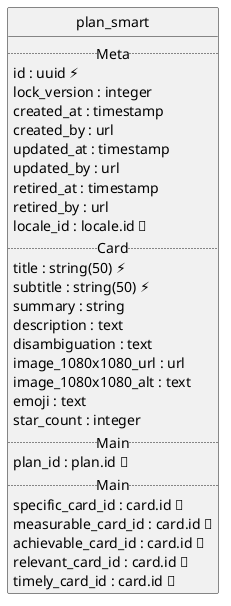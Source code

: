 @startuml uml
skinparam monochrome true
skinparam linetype ortho
hide circle

entity plan_smart {
  .. Meta ..
  id : uuid ⚡
  lock_version : integer
  created_at : timestamp
  created_by : url
  updated_at : timestamp
  updated_by : url
  retired_at : timestamp
  retired_by : url
  locale_id : locale.id 🔑
  .. Card ..
  title : string(50) ⚡
  subtitle : string(50) ⚡
  summary : string
  description : text
  disambiguation : text
  image_1080x1080_url : url
  image_1080x1080_alt : text
  emoji : text
  star_count : integer
  .. Main ..
  plan_id : plan.id 🔑
  .. Main ..
  specific_card_id : card.id 🔑
  measurable_card_id : card.id 🔑
  achievable_card_id : card.id 🔑
  relevant_card_id : card.id 🔑
  timely_card_id : card.id 🔑
}

@enduml
